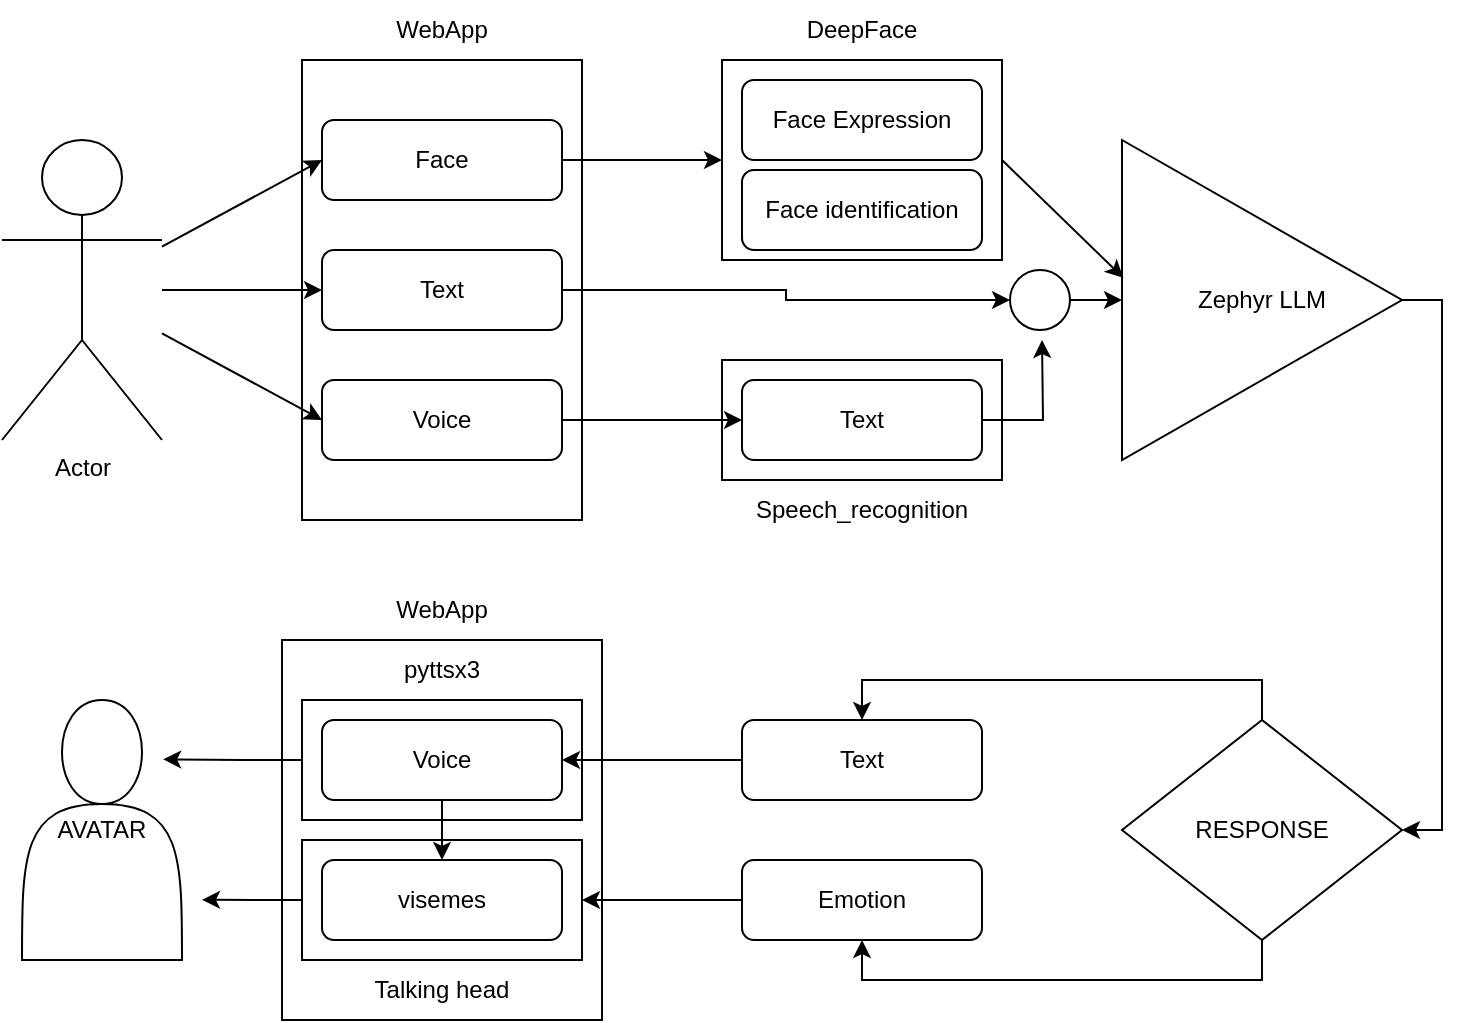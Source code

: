 <mxfile version="24.2.5" type="device">
  <diagram name="Page-1" id="-y3Bae4tI20VExq_1qtj">
    <mxGraphModel dx="1012" dy="539" grid="1" gridSize="10" guides="1" tooltips="1" connect="1" arrows="1" fold="1" page="1" pageScale="1" pageWidth="827" pageHeight="1169" math="0" shadow="0">
      <root>
        <mxCell id="0" />
        <mxCell id="1" parent="0" />
        <mxCell id="9tDPQ-F5tBuBTvyauGK9-59" value="" style="rounded=0;whiteSpace=wrap;html=1;" vertex="1" parent="1">
          <mxGeometry x="180" y="370" width="160" height="190" as="geometry" />
        </mxCell>
        <mxCell id="9tDPQ-F5tBuBTvyauGK9-55" value="" style="rounded=0;whiteSpace=wrap;html=1;" vertex="1" parent="1">
          <mxGeometry x="190" y="400" width="140" height="60" as="geometry" />
        </mxCell>
        <mxCell id="9tDPQ-F5tBuBTvyauGK9-57" style="edgeStyle=orthogonalEdgeStyle;rounded=0;orthogonalLoop=1;jettySize=auto;html=1;exitX=0;exitY=0.5;exitDx=0;exitDy=0;" edge="1" parent="1" source="9tDPQ-F5tBuBTvyauGK9-44">
          <mxGeometry relative="1" as="geometry">
            <mxPoint x="140" y="499.889" as="targetPoint" />
          </mxGeometry>
        </mxCell>
        <mxCell id="9tDPQ-F5tBuBTvyauGK9-44" value="" style="rounded=0;whiteSpace=wrap;html=1;" vertex="1" parent="1">
          <mxGeometry x="190" y="470" width="140" height="60" as="geometry" />
        </mxCell>
        <mxCell id="9tDPQ-F5tBuBTvyauGK9-21" value="" style="rounded=0;whiteSpace=wrap;html=1;" vertex="1" parent="1">
          <mxGeometry x="400" y="230" width="140" height="60" as="geometry" />
        </mxCell>
        <mxCell id="9tDPQ-F5tBuBTvyauGK9-1" value="Actor" style="shape=umlActor;verticalLabelPosition=bottom;verticalAlign=top;html=1;outlineConnect=0;" vertex="1" parent="1">
          <mxGeometry x="40" y="120" width="80" height="150" as="geometry" />
        </mxCell>
        <mxCell id="9tDPQ-F5tBuBTvyauGK9-9" value="" style="rounded=0;whiteSpace=wrap;html=1;" vertex="1" parent="1">
          <mxGeometry x="190" y="80" width="140" height="230" as="geometry" />
        </mxCell>
        <mxCell id="9tDPQ-F5tBuBTvyauGK9-2" value="Face" style="rounded=1;whiteSpace=wrap;html=1;" vertex="1" parent="1">
          <mxGeometry x="200" y="110" width="120" height="40" as="geometry" />
        </mxCell>
        <mxCell id="9tDPQ-F5tBuBTvyauGK9-29" style="edgeStyle=orthogonalEdgeStyle;rounded=0;orthogonalLoop=1;jettySize=auto;html=1;exitX=1;exitY=0.5;exitDx=0;exitDy=0;entryX=0;entryY=0.5;entryDx=0;entryDy=0;" edge="1" parent="1" source="9tDPQ-F5tBuBTvyauGK9-4" target="9tDPQ-F5tBuBTvyauGK9-28">
          <mxGeometry relative="1" as="geometry" />
        </mxCell>
        <mxCell id="9tDPQ-F5tBuBTvyauGK9-4" value="Text" style="rounded=1;whiteSpace=wrap;html=1;" vertex="1" parent="1">
          <mxGeometry x="200" y="175" width="120" height="40" as="geometry" />
        </mxCell>
        <mxCell id="9tDPQ-F5tBuBTvyauGK9-5" value="Voice" style="rounded=1;whiteSpace=wrap;html=1;" vertex="1" parent="1">
          <mxGeometry x="200" y="240" width="120" height="40" as="geometry" />
        </mxCell>
        <mxCell id="9tDPQ-F5tBuBTvyauGK9-6" value="" style="endArrow=classic;html=1;rounded=0;entryX=0;entryY=0.5;entryDx=0;entryDy=0;" edge="1" parent="1" source="9tDPQ-F5tBuBTvyauGK9-1" target="9tDPQ-F5tBuBTvyauGK9-2">
          <mxGeometry width="50" height="50" relative="1" as="geometry">
            <mxPoint x="260" y="240" as="sourcePoint" />
            <mxPoint x="310" y="190" as="targetPoint" />
          </mxGeometry>
        </mxCell>
        <mxCell id="9tDPQ-F5tBuBTvyauGK9-7" value="" style="endArrow=classic;html=1;rounded=0;entryX=0;entryY=0.5;entryDx=0;entryDy=0;" edge="1" parent="1" source="9tDPQ-F5tBuBTvyauGK9-1" target="9tDPQ-F5tBuBTvyauGK9-4">
          <mxGeometry width="50" height="50" relative="1" as="geometry">
            <mxPoint x="260" y="240" as="sourcePoint" />
            <mxPoint x="310" y="190" as="targetPoint" />
          </mxGeometry>
        </mxCell>
        <mxCell id="9tDPQ-F5tBuBTvyauGK9-8" value="" style="endArrow=classic;html=1;rounded=0;entryX=0;entryY=0.5;entryDx=0;entryDy=0;" edge="1" parent="1" source="9tDPQ-F5tBuBTvyauGK9-1" target="9tDPQ-F5tBuBTvyauGK9-5">
          <mxGeometry width="50" height="50" relative="1" as="geometry">
            <mxPoint x="130" y="220" as="sourcePoint" />
            <mxPoint x="210" y="205" as="targetPoint" />
          </mxGeometry>
        </mxCell>
        <mxCell id="9tDPQ-F5tBuBTvyauGK9-10" value="WebApp" style="text;html=1;align=center;verticalAlign=middle;whiteSpace=wrap;rounded=0;" vertex="1" parent="1">
          <mxGeometry x="230" y="50" width="60" height="30" as="geometry" />
        </mxCell>
        <mxCell id="9tDPQ-F5tBuBTvyauGK9-12" value="" style="rounded=0;whiteSpace=wrap;html=1;" vertex="1" parent="1">
          <mxGeometry x="400" y="80" width="140" height="100" as="geometry" />
        </mxCell>
        <mxCell id="9tDPQ-F5tBuBTvyauGK9-13" value="Face Expression" style="rounded=1;whiteSpace=wrap;html=1;" vertex="1" parent="1">
          <mxGeometry x="410" y="90" width="120" height="40" as="geometry" />
        </mxCell>
        <mxCell id="9tDPQ-F5tBuBTvyauGK9-14" value="Face identification" style="rounded=1;whiteSpace=wrap;html=1;" vertex="1" parent="1">
          <mxGeometry x="410" y="135" width="120" height="40" as="geometry" />
        </mxCell>
        <mxCell id="9tDPQ-F5tBuBTvyauGK9-16" value="DeepFace" style="text;html=1;align=center;verticalAlign=middle;whiteSpace=wrap;rounded=0;" vertex="1" parent="1">
          <mxGeometry x="440" y="50" width="60" height="30" as="geometry" />
        </mxCell>
        <mxCell id="9tDPQ-F5tBuBTvyauGK9-18" value="" style="endArrow=classic;html=1;rounded=0;exitX=1;exitY=0.5;exitDx=0;exitDy=0;entryX=0;entryY=0.5;entryDx=0;entryDy=0;" edge="1" parent="1" source="9tDPQ-F5tBuBTvyauGK9-2" target="9tDPQ-F5tBuBTvyauGK9-12">
          <mxGeometry width="50" height="50" relative="1" as="geometry">
            <mxPoint x="390" y="240" as="sourcePoint" />
            <mxPoint x="440" y="190" as="targetPoint" />
          </mxGeometry>
        </mxCell>
        <mxCell id="9tDPQ-F5tBuBTvyauGK9-30" style="edgeStyle=orthogonalEdgeStyle;rounded=0;orthogonalLoop=1;jettySize=auto;html=1;exitX=1;exitY=0.5;exitDx=0;exitDy=0;" edge="1" parent="1" source="9tDPQ-F5tBuBTvyauGK9-19">
          <mxGeometry relative="1" as="geometry">
            <mxPoint x="560" y="220" as="targetPoint" />
          </mxGeometry>
        </mxCell>
        <mxCell id="9tDPQ-F5tBuBTvyauGK9-19" value="Text" style="rounded=1;whiteSpace=wrap;html=1;" vertex="1" parent="1">
          <mxGeometry x="410" y="240" width="120" height="40" as="geometry" />
        </mxCell>
        <mxCell id="9tDPQ-F5tBuBTvyauGK9-20" value="" style="endArrow=classic;html=1;rounded=0;exitX=1;exitY=0.5;exitDx=0;exitDy=0;entryX=0;entryY=0.5;entryDx=0;entryDy=0;" edge="1" parent="1" source="9tDPQ-F5tBuBTvyauGK9-5" target="9tDPQ-F5tBuBTvyauGK9-19">
          <mxGeometry width="50" height="50" relative="1" as="geometry">
            <mxPoint x="390" y="240" as="sourcePoint" />
            <mxPoint x="440" y="190" as="targetPoint" />
          </mxGeometry>
        </mxCell>
        <mxCell id="9tDPQ-F5tBuBTvyauGK9-23" value="Speech_recognition" style="text;html=1;align=center;verticalAlign=middle;whiteSpace=wrap;rounded=0;" vertex="1" parent="1">
          <mxGeometry x="440" y="290" width="60" height="30" as="geometry" />
        </mxCell>
        <mxCell id="9tDPQ-F5tBuBTvyauGK9-33" style="edgeStyle=orthogonalEdgeStyle;rounded=0;orthogonalLoop=1;jettySize=auto;html=1;exitX=1;exitY=0.5;exitDx=0;exitDy=0;entryX=1;entryY=0.5;entryDx=0;entryDy=0;" edge="1" parent="1" source="9tDPQ-F5tBuBTvyauGK9-24" target="9tDPQ-F5tBuBTvyauGK9-32">
          <mxGeometry relative="1" as="geometry" />
        </mxCell>
        <mxCell id="9tDPQ-F5tBuBTvyauGK9-24" value="Zephyr LLM" style="triangle;whiteSpace=wrap;html=1;" vertex="1" parent="1">
          <mxGeometry x="600" y="120" width="140" height="160" as="geometry" />
        </mxCell>
        <mxCell id="9tDPQ-F5tBuBTvyauGK9-27" value="" style="endArrow=classic;html=1;rounded=0;exitX=1;exitY=0.5;exitDx=0;exitDy=0;entryX=0.005;entryY=0.431;entryDx=0;entryDy=0;entryPerimeter=0;" edge="1" parent="1" source="9tDPQ-F5tBuBTvyauGK9-12" target="9tDPQ-F5tBuBTvyauGK9-24">
          <mxGeometry width="50" height="50" relative="1" as="geometry">
            <mxPoint x="390" y="240" as="sourcePoint" />
            <mxPoint x="440" y="190" as="targetPoint" />
          </mxGeometry>
        </mxCell>
        <mxCell id="9tDPQ-F5tBuBTvyauGK9-31" style="edgeStyle=orthogonalEdgeStyle;rounded=0;orthogonalLoop=1;jettySize=auto;html=1;exitX=1;exitY=0.5;exitDx=0;exitDy=0;entryX=0;entryY=0.5;entryDx=0;entryDy=0;" edge="1" parent="1" source="9tDPQ-F5tBuBTvyauGK9-28" target="9tDPQ-F5tBuBTvyauGK9-24">
          <mxGeometry relative="1" as="geometry" />
        </mxCell>
        <mxCell id="9tDPQ-F5tBuBTvyauGK9-28" value="" style="ellipse;whiteSpace=wrap;html=1;aspect=fixed;" vertex="1" parent="1">
          <mxGeometry x="544" y="185" width="30" height="30" as="geometry" />
        </mxCell>
        <mxCell id="9tDPQ-F5tBuBTvyauGK9-47" style="edgeStyle=orthogonalEdgeStyle;rounded=0;orthogonalLoop=1;jettySize=auto;html=1;exitX=0.5;exitY=0;exitDx=0;exitDy=0;entryX=0.5;entryY=0;entryDx=0;entryDy=0;" edge="1" parent="1" source="9tDPQ-F5tBuBTvyauGK9-32" target="9tDPQ-F5tBuBTvyauGK9-35">
          <mxGeometry relative="1" as="geometry" />
        </mxCell>
        <mxCell id="9tDPQ-F5tBuBTvyauGK9-48" style="edgeStyle=orthogonalEdgeStyle;rounded=0;orthogonalLoop=1;jettySize=auto;html=1;exitX=0.5;exitY=1;exitDx=0;exitDy=0;entryX=0.5;entryY=1;entryDx=0;entryDy=0;" edge="1" parent="1" source="9tDPQ-F5tBuBTvyauGK9-32" target="9tDPQ-F5tBuBTvyauGK9-38">
          <mxGeometry relative="1" as="geometry" />
        </mxCell>
        <mxCell id="9tDPQ-F5tBuBTvyauGK9-32" value="RESPONSE" style="rhombus;whiteSpace=wrap;html=1;" vertex="1" parent="1">
          <mxGeometry x="600" y="410" width="140" height="110" as="geometry" />
        </mxCell>
        <mxCell id="9tDPQ-F5tBuBTvyauGK9-49" style="edgeStyle=orthogonalEdgeStyle;rounded=0;orthogonalLoop=1;jettySize=auto;html=1;exitX=0;exitY=0.5;exitDx=0;exitDy=0;entryX=1;entryY=0.5;entryDx=0;entryDy=0;" edge="1" parent="1" source="9tDPQ-F5tBuBTvyauGK9-35" target="9tDPQ-F5tBuBTvyauGK9-37">
          <mxGeometry relative="1" as="geometry" />
        </mxCell>
        <mxCell id="9tDPQ-F5tBuBTvyauGK9-35" value="Text" style="rounded=1;whiteSpace=wrap;html=1;" vertex="1" parent="1">
          <mxGeometry x="410" y="410" width="120" height="40" as="geometry" />
        </mxCell>
        <mxCell id="9tDPQ-F5tBuBTvyauGK9-53" style="edgeStyle=orthogonalEdgeStyle;rounded=0;orthogonalLoop=1;jettySize=auto;html=1;exitX=0.5;exitY=1;exitDx=0;exitDy=0;entryX=0.5;entryY=0;entryDx=0;entryDy=0;" edge="1" parent="1" source="9tDPQ-F5tBuBTvyauGK9-37" target="9tDPQ-F5tBuBTvyauGK9-42">
          <mxGeometry relative="1" as="geometry" />
        </mxCell>
        <mxCell id="9tDPQ-F5tBuBTvyauGK9-37" value="Voice" style="rounded=1;whiteSpace=wrap;html=1;" vertex="1" parent="1">
          <mxGeometry x="200" y="410" width="120" height="40" as="geometry" />
        </mxCell>
        <mxCell id="9tDPQ-F5tBuBTvyauGK9-51" style="edgeStyle=orthogonalEdgeStyle;rounded=0;orthogonalLoop=1;jettySize=auto;html=1;exitX=0;exitY=0.5;exitDx=0;exitDy=0;entryX=1;entryY=0.5;entryDx=0;entryDy=0;" edge="1" parent="1" source="9tDPQ-F5tBuBTvyauGK9-38" target="9tDPQ-F5tBuBTvyauGK9-44">
          <mxGeometry relative="1" as="geometry" />
        </mxCell>
        <mxCell id="9tDPQ-F5tBuBTvyauGK9-38" value="Emotion" style="rounded=1;whiteSpace=wrap;html=1;" vertex="1" parent="1">
          <mxGeometry x="410" y="480" width="120" height="40" as="geometry" />
        </mxCell>
        <mxCell id="9tDPQ-F5tBuBTvyauGK9-42" value="visemes" style="rounded=1;whiteSpace=wrap;html=1;" vertex="1" parent="1">
          <mxGeometry x="200" y="480" width="120" height="40" as="geometry" />
        </mxCell>
        <mxCell id="9tDPQ-F5tBuBTvyauGK9-45" value="Talking head" style="text;html=1;align=center;verticalAlign=middle;whiteSpace=wrap;rounded=0;" vertex="1" parent="1">
          <mxGeometry x="220" y="530" width="80" height="30" as="geometry" />
        </mxCell>
        <mxCell id="9tDPQ-F5tBuBTvyauGK9-54" value="AVATAR" style="shape=actor;whiteSpace=wrap;html=1;" vertex="1" parent="1">
          <mxGeometry x="50" y="400" width="80" height="130" as="geometry" />
        </mxCell>
        <mxCell id="9tDPQ-F5tBuBTvyauGK9-56" value="pyttsx3" style="text;html=1;align=center;verticalAlign=middle;whiteSpace=wrap;rounded=0;" vertex="1" parent="1">
          <mxGeometry x="230" y="370" width="60" height="30" as="geometry" />
        </mxCell>
        <mxCell id="9tDPQ-F5tBuBTvyauGK9-58" style="edgeStyle=orthogonalEdgeStyle;rounded=0;orthogonalLoop=1;jettySize=auto;html=1;exitX=0;exitY=0.5;exitDx=0;exitDy=0;entryX=0.882;entryY=0.228;entryDx=0;entryDy=0;entryPerimeter=0;" edge="1" parent="1" source="9tDPQ-F5tBuBTvyauGK9-55" target="9tDPQ-F5tBuBTvyauGK9-54">
          <mxGeometry relative="1" as="geometry" />
        </mxCell>
        <mxCell id="9tDPQ-F5tBuBTvyauGK9-60" value="WebApp" style="text;html=1;align=center;verticalAlign=middle;whiteSpace=wrap;rounded=0;" vertex="1" parent="1">
          <mxGeometry x="230" y="340" width="60" height="30" as="geometry" />
        </mxCell>
      </root>
    </mxGraphModel>
  </diagram>
</mxfile>
